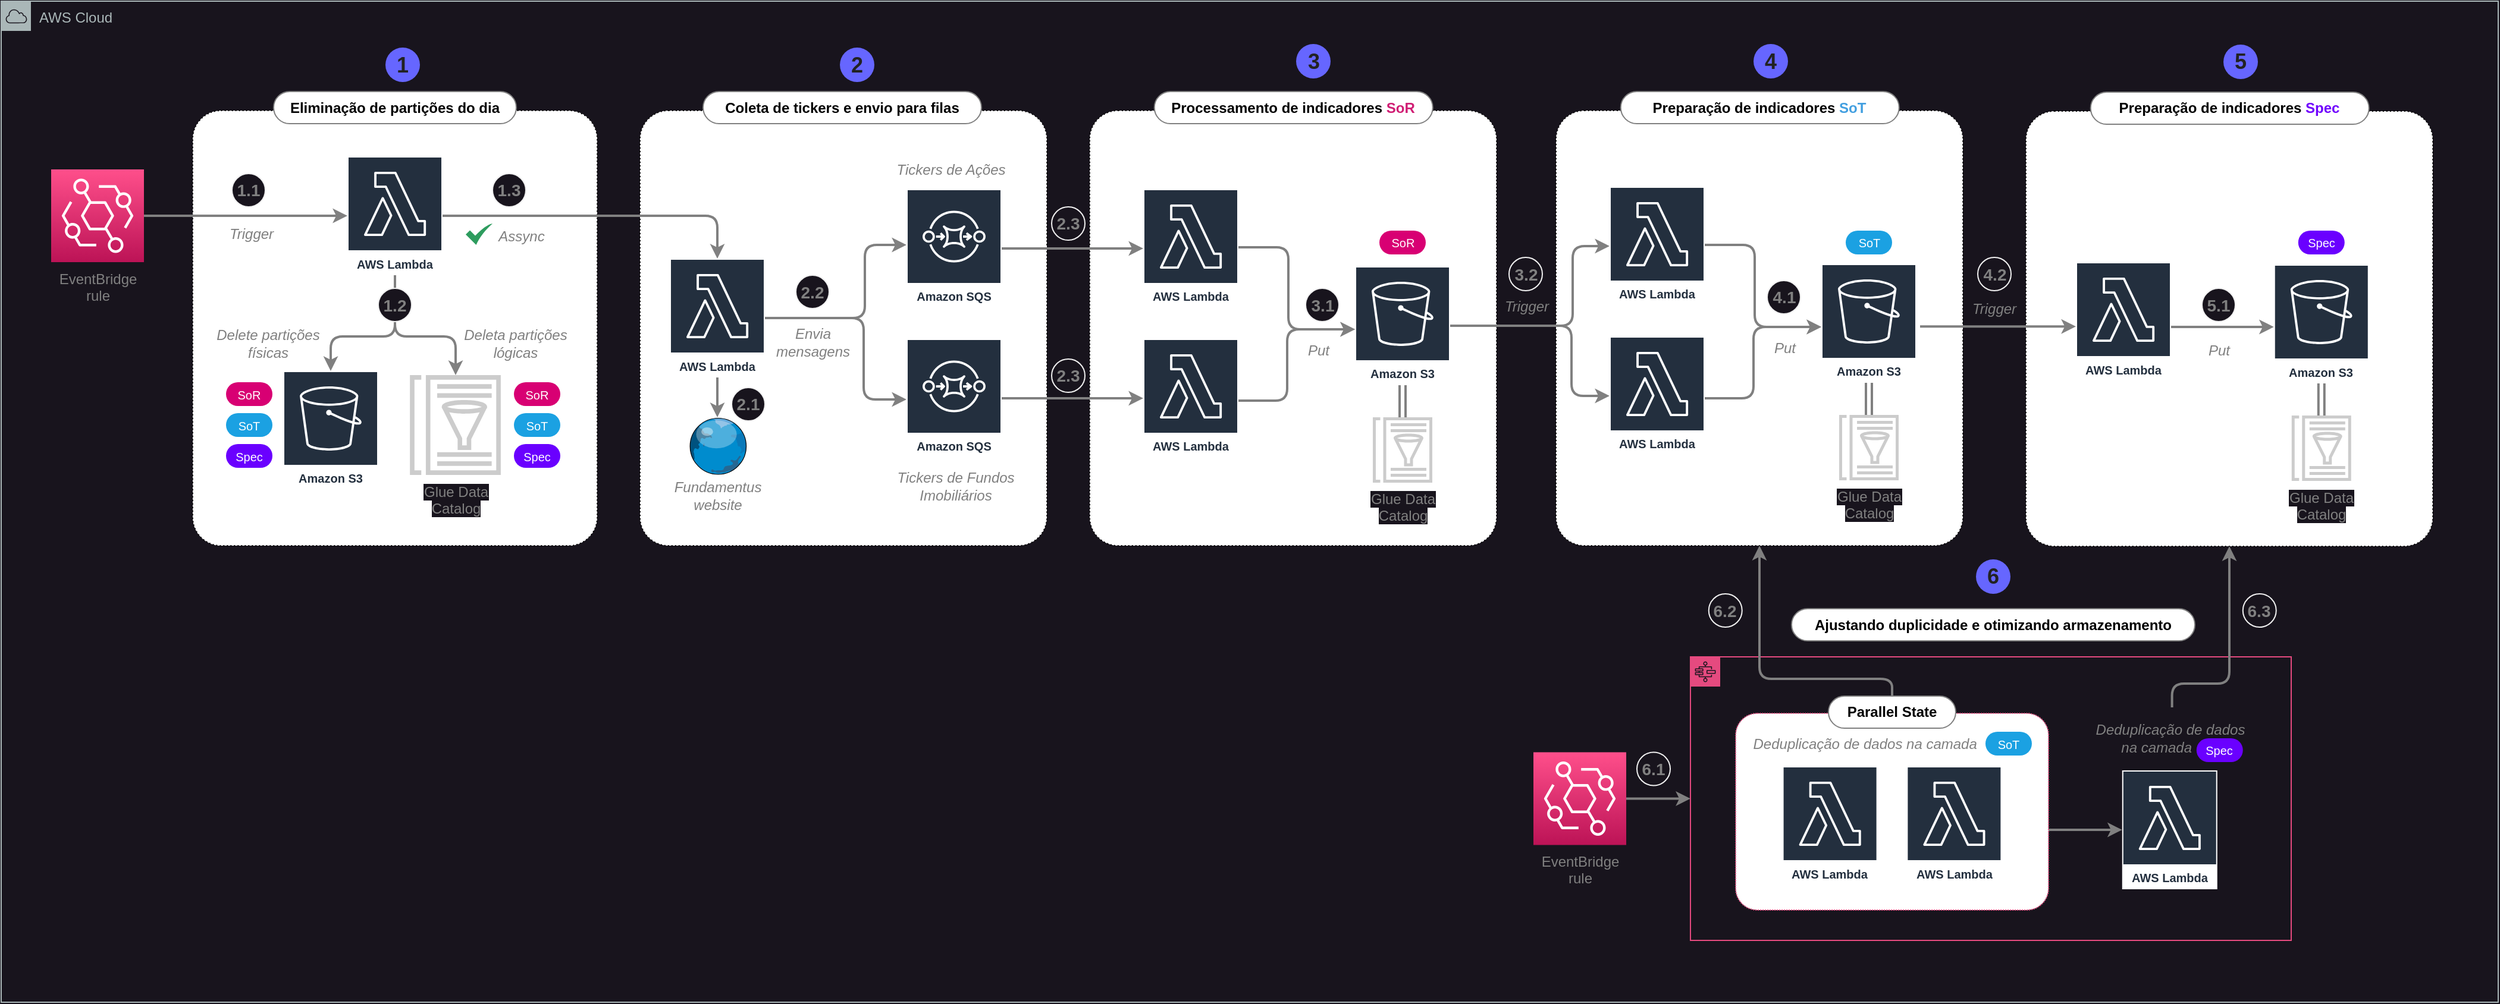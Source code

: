 <mxfile>
    <diagram name="pynvest-tools" id="QcfjFlC14eD7CDKg3b7T">
        <mxGraphModel dx="3480" dy="2131" grid="0" gridSize="10" guides="1" tooltips="1" connect="1" arrows="1" fold="1" page="0" pageScale="1" pageWidth="850" pageHeight="1100" background="#18141D" math="0" shadow="0">
            <root>
                <mxCell id="0"/>
                <mxCell id="1" parent="0"/>
                <mxCell id="39" value="AWS Cloud" style="sketch=0;outlineConnect=0;gradientColor=none;html=1;whiteSpace=wrap;fontSize=12;fontStyle=0;shape=mxgraph.aws4.group;grIcon=mxgraph.aws4.group_aws_cloud;strokeColor=#AAB7B8;fillColor=none;verticalAlign=top;align=left;spacingLeft=30;fontColor=#AAB7B8;dashed=0;" parent="1" vertex="1">
                    <mxGeometry x="-88" y="-93" width="2099" height="842" as="geometry"/>
                </mxCell>
                <mxCell id="135" value="" style="rounded=1;whiteSpace=wrap;html=1;arcSize=7;dashed=1;dashPattern=1 2;" parent="1" vertex="1">
                    <mxGeometry x="827" y="-1" width="342" height="366" as="geometry"/>
                </mxCell>
                <mxCell id="118" value="" style="rounded=1;whiteSpace=wrap;html=1;arcSize=7;dashed=1;dashPattern=1 2;" parent="1" vertex="1">
                    <mxGeometry x="449" y="-1" width="342" height="366" as="geometry"/>
                </mxCell>
                <mxCell id="107" value="" style="rounded=1;whiteSpace=wrap;html=1;arcSize=7;dashed=1;dashPattern=1 2;" parent="1" vertex="1">
                    <mxGeometry x="73" y="-1" width="340" height="366" as="geometry"/>
                </mxCell>
                <mxCell id="108" style="edgeStyle=orthogonalEdgeStyle;html=1;strokeColor=#808080;strokeWidth=2;" parent="1" source="7" target="47" edge="1">
                    <mxGeometry relative="1" as="geometry"/>
                </mxCell>
                <mxCell id="7" value="&lt;font color=&quot;#808080&quot;&gt;EventBridge&lt;br&gt;rule&lt;br&gt;&lt;/font&gt;" style="sketch=0;points=[[0,0,0],[0.25,0,0],[0.5,0,0],[0.75,0,0],[1,0,0],[0,1,0],[0.25,1,0],[0.5,1,0],[0.75,1,0],[1,1,0],[0,0.25,0],[0,0.5,0],[0,0.75,0],[1,0.25,0],[1,0.5,0],[1,0.75,0]];outlineConnect=0;fontColor=#232F3E;gradientColor=#FF4F8B;gradientDirection=north;fillColor=#BC1356;strokeColor=#ffffff;dashed=0;verticalLabelPosition=bottom;verticalAlign=top;align=center;html=1;fontSize=12;fontStyle=0;aspect=fixed;shape=mxgraph.aws4.resourceIcon;resIcon=mxgraph.aws4.eventbridge;" parent="1" vertex="1">
                    <mxGeometry x="-46" y="48.5" width="78" height="78" as="geometry"/>
                </mxCell>
                <mxCell id="37" value="&lt;font style=&quot;font-size: 12px;&quot;&gt;&lt;br&gt;&lt;/font&gt;" style="verticalLabelPosition=bottom;sketch=0;aspect=fixed;html=1;verticalAlign=top;strokeColor=none;align=center;outlineConnect=0;shape=mxgraph.citrix.globe;fontSize=18;fontColor=#808080;" parent="1" vertex="1">
                    <mxGeometry x="488.88" y="257" width="50.24" height="48" as="geometry"/>
                </mxCell>
                <mxCell id="52" style="edgeStyle=orthogonalEdgeStyle;html=1;strokeColor=#808080;strokeWidth=2;" parent="1" source="47" target="51" edge="1">
                    <mxGeometry relative="1" as="geometry">
                        <Array as="points">
                            <mxPoint x="243" y="189"/>
                            <mxPoint x="189" y="189"/>
                        </Array>
                    </mxGeometry>
                </mxCell>
                <mxCell id="55" style="edgeStyle=orthogonalEdgeStyle;html=1;strokeColor=#808080;strokeWidth=2;" parent="1" source="47" target="53" edge="1">
                    <mxGeometry relative="1" as="geometry">
                        <Array as="points">
                            <mxPoint x="243" y="189"/>
                            <mxPoint x="294" y="189"/>
                        </Array>
                    </mxGeometry>
                </mxCell>
                <mxCell id="119" style="edgeStyle=orthogonalEdgeStyle;html=1;strokeColor=#808080;strokeWidth=2;" parent="1" source="47" target="111" edge="1">
                    <mxGeometry relative="1" as="geometry">
                        <Array as="points">
                            <mxPoint x="514" y="87"/>
                        </Array>
                    </mxGeometry>
                </mxCell>
                <mxCell id="47" value="AWS Lambda" style="sketch=0;outlineConnect=0;fontColor=#232F3E;gradientColor=none;strokeColor=#ffffff;fillColor=#232F3E;dashed=0;verticalLabelPosition=middle;verticalAlign=bottom;align=center;html=1;whiteSpace=wrap;fontSize=10;fontStyle=1;spacing=3;shape=mxgraph.aws4.productIcon;prIcon=mxgraph.aws4.lambda;" parent="1" vertex="1">
                    <mxGeometry x="203" y="37.5" width="80" height="100" as="geometry"/>
                </mxCell>
                <mxCell id="51" value="Amazon S3" style="sketch=0;outlineConnect=0;fontColor=#232F3E;gradientColor=none;strokeColor=#ffffff;fillColor=#232F3E;dashed=0;verticalLabelPosition=middle;verticalAlign=bottom;align=center;html=1;whiteSpace=wrap;fontSize=10;fontStyle=1;spacing=3;shape=mxgraph.aws4.productIcon;prIcon=mxgraph.aws4.s3;" parent="1" vertex="1">
                    <mxGeometry x="149" y="218" width="80" height="100" as="geometry"/>
                </mxCell>
                <mxCell id="53" value="&lt;font style=&quot;background-color: rgb(24, 20, 29);&quot; color=&quot;#808080&quot;&gt;Glue Data&lt;br&gt;Catalog&lt;/font&gt;" style="sketch=0;outlineConnect=0;fontColor=#232F3E;gradientColor=none;fillColor=#CCCCCC;strokeColor=none;dashed=0;verticalLabelPosition=bottom;verticalAlign=top;align=center;html=1;fontSize=12;fontStyle=0;aspect=fixed;pointerEvents=1;shape=mxgraph.aws4.glue_data_catalog;" parent="1" vertex="1">
                    <mxGeometry x="255" y="221.5" width="77.54" height="84" as="geometry"/>
                </mxCell>
                <mxCell id="58" value="&lt;i&gt;Trigger&lt;/i&gt;" style="text;html=1;align=center;verticalAlign=middle;resizable=0;points=[];autosize=1;strokeColor=none;fillColor=none;fontColor=#808080;" parent="1" vertex="1">
                    <mxGeometry x="94" y="90" width="55" height="26" as="geometry"/>
                </mxCell>
                <mxCell id="64" value="&lt;i&gt;Delete partições&lt;br&gt;físicas&lt;br&gt;&lt;/i&gt;" style="text;html=1;align=center;verticalAlign=middle;resizable=0;points=[];autosize=1;strokeColor=none;fillColor=none;fontColor=#808080;" parent="1" vertex="1">
                    <mxGeometry x="83" y="174" width="105" height="41" as="geometry"/>
                </mxCell>
                <mxCell id="65" value="&lt;i&gt;Deleta partições&lt;br&gt;lógicas&lt;br&gt;&lt;/i&gt;" style="text;html=1;align=center;verticalAlign=middle;resizable=0;points=[];autosize=1;strokeColor=none;fillColor=none;fontColor=#808080;" parent="1" vertex="1">
                    <mxGeometry x="291" y="174" width="105" height="41" as="geometry"/>
                </mxCell>
                <mxCell id="76" value="SoR" style="rounded=1;whiteSpace=wrap;html=1;arcSize=50;fillColor=#d80073;fontColor=#ffffff;strokeColor=none;fontSize=10;" parent="1" vertex="1">
                    <mxGeometry x="101" y="227.5" width="39" height="20" as="geometry"/>
                </mxCell>
                <mxCell id="77" value="SoT" style="rounded=1;whiteSpace=wrap;html=1;arcSize=50;fillColor=#1ba1e2;fontColor=#ffffff;strokeColor=none;fontSize=10;" parent="1" vertex="1">
                    <mxGeometry x="101" y="253.5" width="39" height="20" as="geometry"/>
                </mxCell>
                <mxCell id="78" value="Spec" style="rounded=1;whiteSpace=wrap;html=1;arcSize=50;fillColor=#6a00ff;fontColor=#ffffff;strokeColor=none;fontSize=10;" parent="1" vertex="1">
                    <mxGeometry x="101" y="279.5" width="39" height="20" as="geometry"/>
                </mxCell>
                <mxCell id="104" value="SoR" style="rounded=1;whiteSpace=wrap;html=1;arcSize=50;fillColor=#d80073;fontColor=#ffffff;strokeColor=none;fontSize=10;" parent="1" vertex="1">
                    <mxGeometry x="343" y="227.5" width="39" height="20" as="geometry"/>
                </mxCell>
                <mxCell id="105" value="SoT" style="rounded=1;whiteSpace=wrap;html=1;arcSize=50;fillColor=#1ba1e2;fontColor=#ffffff;strokeColor=none;fontSize=10;" parent="1" vertex="1">
                    <mxGeometry x="343" y="253.5" width="39" height="20" as="geometry"/>
                </mxCell>
                <mxCell id="106" value="Spec" style="rounded=1;whiteSpace=wrap;html=1;arcSize=50;fillColor=#6a00ff;fontColor=#ffffff;strokeColor=none;fontSize=10;" parent="1" vertex="1">
                    <mxGeometry x="343" y="279.5" width="39" height="20" as="geometry"/>
                </mxCell>
                <mxCell id="109" style="edgeStyle=orthogonalEdgeStyle;html=1;strokeColor=#808080;strokeWidth=2;" parent="1" source="111" target="112" edge="1">
                    <mxGeometry relative="1" as="geometry">
                        <Array as="points">
                            <mxPoint x="638" y="174"/>
                            <mxPoint x="638" y="112"/>
                        </Array>
                    </mxGeometry>
                </mxCell>
                <mxCell id="110" style="edgeStyle=orthogonalEdgeStyle;html=1;strokeColor=#808080;strokeWidth=2;" parent="1" source="111" target="113" edge="1">
                    <mxGeometry relative="1" as="geometry">
                        <Array as="points">
                            <mxPoint x="637" y="174"/>
                            <mxPoint x="637" y="242"/>
                        </Array>
                    </mxGeometry>
                </mxCell>
                <mxCell id="140" style="edgeStyle=orthogonalEdgeStyle;html=1;strokeColor=#808080;strokeWidth=2;" parent="1" source="111" target="37" edge="1">
                    <mxGeometry relative="1" as="geometry"/>
                </mxCell>
                <mxCell id="111" value="AWS Lambda" style="sketch=0;outlineConnect=0;fontColor=#232F3E;gradientColor=none;strokeColor=#ffffff;fillColor=#232F3E;dashed=0;verticalLabelPosition=middle;verticalAlign=bottom;align=center;html=1;whiteSpace=wrap;fontSize=10;fontStyle=1;spacing=3;shape=mxgraph.aws4.productIcon;prIcon=mxgraph.aws4.lambda;" parent="1" vertex="1">
                    <mxGeometry x="474" y="123.5" width="80" height="100" as="geometry"/>
                </mxCell>
                <mxCell id="133" style="edgeStyle=orthogonalEdgeStyle;html=1;strokeColor=#808080;strokeWidth=2;" parent="1" source="112" target="126" edge="1">
                    <mxGeometry relative="1" as="geometry"/>
                </mxCell>
                <mxCell id="112" value="Amazon SQS" style="sketch=0;outlineConnect=0;fontColor=#232F3E;gradientColor=none;strokeColor=#ffffff;fillColor=#232F3E;dashed=0;verticalLabelPosition=middle;verticalAlign=bottom;align=center;html=1;whiteSpace=wrap;fontSize=10;fontStyle=1;spacing=3;shape=mxgraph.aws4.productIcon;prIcon=mxgraph.aws4.sqs;" parent="1" vertex="1">
                    <mxGeometry x="673" y="65" width="80" height="100" as="geometry"/>
                </mxCell>
                <mxCell id="134" style="edgeStyle=orthogonalEdgeStyle;html=1;strokeColor=#808080;strokeWidth=2;" parent="1" source="113" target="124" edge="1">
                    <mxGeometry relative="1" as="geometry"/>
                </mxCell>
                <mxCell id="113" value="Amazon SQS" style="sketch=0;outlineConnect=0;fontColor=#232F3E;gradientColor=none;strokeColor=#ffffff;fillColor=#232F3E;dashed=0;verticalLabelPosition=middle;verticalAlign=bottom;align=center;html=1;whiteSpace=wrap;fontSize=10;fontStyle=1;spacing=3;shape=mxgraph.aws4.productIcon;prIcon=mxgraph.aws4.sqs;" parent="1" vertex="1">
                    <mxGeometry x="673" y="191" width="80" height="100" as="geometry"/>
                </mxCell>
                <mxCell id="115" value="&lt;i&gt;Envia&lt;br&gt;mensagens&lt;br&gt;&lt;/i&gt;" style="text;html=1;align=center;verticalAlign=middle;resizable=0;points=[];autosize=1;strokeColor=none;fillColor=none;fontColor=#808080;" parent="1" vertex="1">
                    <mxGeometry x="554" y="173" width="80" height="41" as="geometry"/>
                </mxCell>
                <mxCell id="116" value="&lt;i&gt;Tickers de Fundos&lt;br&gt;Imobiliários&lt;br&gt;&lt;/i&gt;" style="text;html=1;align=center;verticalAlign=middle;resizable=0;points=[];autosize=1;strokeColor=none;fillColor=none;fontColor=#808080;" parent="1" vertex="1">
                    <mxGeometry x="655" y="294.5" width="117" height="41" as="geometry"/>
                </mxCell>
                <mxCell id="117" value="&lt;i&gt;Tickers de Ações&lt;br&gt;&lt;/i&gt;" style="text;html=1;align=center;verticalAlign=middle;resizable=0;points=[];autosize=1;strokeColor=none;fillColor=none;fontColor=#808080;" parent="1" vertex="1">
                    <mxGeometry x="655" y="36" width="109" height="26" as="geometry"/>
                </mxCell>
                <mxCell id="120" value="&lt;i&gt;Assync&lt;/i&gt;" style="text;html=1;align=center;verticalAlign=middle;resizable=0;points=[];autosize=1;strokeColor=none;fillColor=none;fontColor=#808080;" parent="1" vertex="1">
                    <mxGeometry x="320" y="92" width="57" height="26" as="geometry"/>
                </mxCell>
                <mxCell id="121" value="" style="sketch=0;html=1;aspect=fixed;strokeColor=none;shadow=0;align=center;verticalAlign=top;fillColor=#2D9C5E;shape=mxgraph.gcp2.check;dashed=1;dashPattern=1 2;" parent="1" vertex="1">
                    <mxGeometry x="302.5" y="94" width="22.5" height="18" as="geometry"/>
                </mxCell>
                <mxCell id="123" style="edgeStyle=orthogonalEdgeStyle;html=1;strokeColor=#808080;strokeWidth=2;" parent="1" source="124" target="128" edge="1">
                    <mxGeometry relative="1" as="geometry">
                        <Array as="points">
                            <mxPoint x="993" y="243"/>
                            <mxPoint x="993" y="183"/>
                        </Array>
                    </mxGeometry>
                </mxCell>
                <mxCell id="124" value="AWS Lambda" style="sketch=0;outlineConnect=0;fontColor=#232F3E;gradientColor=none;strokeColor=#ffffff;fillColor=#232F3E;dashed=0;verticalLabelPosition=middle;verticalAlign=bottom;align=center;html=1;whiteSpace=wrap;fontSize=10;fontStyle=1;spacing=3;shape=mxgraph.aws4.productIcon;prIcon=mxgraph.aws4.lambda;" parent="1" vertex="1">
                    <mxGeometry x="872" y="191" width="80" height="100" as="geometry"/>
                </mxCell>
                <mxCell id="125" style="edgeStyle=orthogonalEdgeStyle;html=1;strokeColor=#808080;strokeWidth=2;" parent="1" source="126" target="128" edge="1">
                    <mxGeometry relative="1" as="geometry">
                        <Array as="points">
                            <mxPoint x="994" y="114"/>
                            <mxPoint x="994" y="183"/>
                        </Array>
                    </mxGeometry>
                </mxCell>
                <mxCell id="126" value="AWS Lambda" style="sketch=0;outlineConnect=0;fontColor=#232F3E;gradientColor=none;strokeColor=#ffffff;fillColor=#232F3E;dashed=0;verticalLabelPosition=middle;verticalAlign=bottom;align=center;html=1;whiteSpace=wrap;fontSize=10;fontStyle=1;spacing=3;shape=mxgraph.aws4.productIcon;prIcon=mxgraph.aws4.lambda;" parent="1" vertex="1">
                    <mxGeometry x="872" y="65" width="80" height="100" as="geometry"/>
                </mxCell>
                <mxCell id="127" style="edgeStyle=orthogonalEdgeStyle;html=1;strokeColor=#808080;strokeWidth=2;fontSize=10;fontColor=#808080;shape=link;" parent="1" source="128" target="132" edge="1">
                    <mxGeometry relative="1" as="geometry"/>
                </mxCell>
                <mxCell id="128" value="Amazon S3" style="sketch=0;outlineConnect=0;fontColor=#232F3E;gradientColor=none;strokeColor=#ffffff;fillColor=#232F3E;dashed=0;verticalLabelPosition=middle;verticalAlign=bottom;align=center;html=1;whiteSpace=wrap;fontSize=10;fontStyle=1;spacing=3;shape=mxgraph.aws4.productIcon;prIcon=mxgraph.aws4.s3;" parent="1" vertex="1">
                    <mxGeometry x="1050" y="130" width="80" height="100" as="geometry"/>
                </mxCell>
                <mxCell id="130" value="&lt;i&gt;Put&lt;/i&gt;" style="text;html=1;align=center;verticalAlign=middle;resizable=0;points=[];autosize=1;strokeColor=none;fillColor=none;fontColor=#808080;" parent="1" vertex="1">
                    <mxGeometry x="1000.5" y="188" width="36" height="26" as="geometry"/>
                </mxCell>
                <mxCell id="131" value="SoR" style="rounded=1;whiteSpace=wrap;html=1;arcSize=50;fillColor=#d80073;fontColor=#ffffff;strokeColor=none;fontSize=10;" parent="1" vertex="1">
                    <mxGeometry x="1070.5" y="100" width="39" height="20" as="geometry"/>
                </mxCell>
                <mxCell id="132" value="&lt;font style=&quot;background-color: rgb(24, 20, 29);&quot; color=&quot;#808080&quot;&gt;Glue Data&lt;br&gt;Catalog&lt;/font&gt;" style="sketch=0;outlineConnect=0;fontColor=#232F3E;gradientColor=none;fillColor=#CCCCCC;strokeColor=none;dashed=0;verticalLabelPosition=bottom;verticalAlign=top;align=center;html=1;fontSize=12;fontStyle=0;aspect=fixed;pointerEvents=1;shape=mxgraph.aws4.glue_data_catalog;" parent="1" vertex="1">
                    <mxGeometry x="1064.61" y="257" width="50.77" height="55" as="geometry"/>
                </mxCell>
                <mxCell id="136" value="&lt;b&gt;Eliminação de partições do dia&lt;/b&gt;" style="rounded=1;whiteSpace=wrap;html=1;strokeColor=#808080;gradientColor=none;arcSize=50;" parent="1" vertex="1">
                    <mxGeometry x="141" y="-17" width="204" height="27" as="geometry"/>
                </mxCell>
                <mxCell id="137" value="&lt;b&gt;Coleta de tickers e envio para filas&lt;/b&gt;" style="rounded=1;whiteSpace=wrap;html=1;strokeColor=#808080;gradientColor=none;arcSize=50;" parent="1" vertex="1">
                    <mxGeometry x="502" y="-17" width="234" height="27" as="geometry"/>
                </mxCell>
                <mxCell id="138" value="&lt;b&gt;Processamento de indicadores &lt;font color=&quot;#d01e74&quot;&gt;SoR&lt;/font&gt;&lt;/b&gt;" style="rounded=1;whiteSpace=wrap;html=1;strokeColor=#808080;gradientColor=none;arcSize=50;" parent="1" vertex="1">
                    <mxGeometry x="881.38" y="-17" width="234" height="27" as="geometry"/>
                </mxCell>
                <mxCell id="139" value="&lt;i&gt;Fundamentus&lt;br&gt;website&lt;br&gt;&lt;/i&gt;" style="text;html=1;align=center;verticalAlign=middle;resizable=0;points=[];autosize=1;strokeColor=none;fillColor=none;fontColor=#808080;" parent="1" vertex="1">
                    <mxGeometry x="468.5" y="302" width="91" height="41" as="geometry"/>
                </mxCell>
                <mxCell id="177" value="&lt;b style=&quot;&quot;&gt;&lt;font style=&quot;font-size: 14px;&quot;&gt;1.1&lt;/font&gt;&lt;/b&gt;" style="ellipse;whiteSpace=wrap;html=1;aspect=fixed;fontColor=#808080;fillColor=#18141D;strokeColor=#F0F0F0;fontSize=12;" parent="1" vertex="1">
                    <mxGeometry x="106" y="52" width="28" height="28" as="geometry"/>
                </mxCell>
                <mxCell id="183" value="" style="rounded=1;whiteSpace=wrap;html=1;arcSize=7;dashed=1;dashPattern=1 2;" parent="1" vertex="1">
                    <mxGeometry x="1219" y="-1" width="342" height="366" as="geometry"/>
                </mxCell>
                <mxCell id="184" style="edgeStyle=orthogonalEdgeStyle;html=1;strokeColor=#808080;strokeWidth=2;" parent="1" source="185" target="189" edge="1">
                    <mxGeometry relative="1" as="geometry">
                        <Array as="points">
                            <mxPoint x="1385" y="241"/>
                            <mxPoint x="1385" y="181"/>
                        </Array>
                    </mxGeometry>
                </mxCell>
                <mxCell id="185" value="AWS Lambda" style="sketch=0;outlineConnect=0;fontColor=#232F3E;gradientColor=none;strokeColor=#ffffff;fillColor=#232F3E;dashed=0;verticalLabelPosition=middle;verticalAlign=bottom;align=center;html=1;whiteSpace=wrap;fontSize=10;fontStyle=1;spacing=3;shape=mxgraph.aws4.productIcon;prIcon=mxgraph.aws4.lambda;" parent="1" vertex="1">
                    <mxGeometry x="1264" y="189" width="80" height="100" as="geometry"/>
                </mxCell>
                <mxCell id="186" style="edgeStyle=orthogonalEdgeStyle;html=1;strokeColor=#808080;strokeWidth=2;" parent="1" source="187" target="189" edge="1">
                    <mxGeometry relative="1" as="geometry">
                        <Array as="points">
                            <mxPoint x="1386" y="112"/>
                            <mxPoint x="1386" y="181"/>
                        </Array>
                    </mxGeometry>
                </mxCell>
                <mxCell id="187" value="AWS Lambda" style="sketch=0;outlineConnect=0;fontColor=#232F3E;gradientColor=none;strokeColor=#ffffff;fillColor=#232F3E;dashed=0;verticalLabelPosition=middle;verticalAlign=bottom;align=center;html=1;whiteSpace=wrap;fontSize=10;fontStyle=1;spacing=3;shape=mxgraph.aws4.productIcon;prIcon=mxgraph.aws4.lambda;" parent="1" vertex="1">
                    <mxGeometry x="1264" y="63" width="80" height="100" as="geometry"/>
                </mxCell>
                <mxCell id="188" style="edgeStyle=orthogonalEdgeStyle;html=1;strokeColor=#808080;strokeWidth=2;fontSize=10;fontColor=#808080;shape=link;" parent="1" source="189" target="191" edge="1">
                    <mxGeometry relative="1" as="geometry"/>
                </mxCell>
                <mxCell id="189" value="Amazon S3" style="sketch=0;outlineConnect=0;fontColor=#232F3E;gradientColor=none;strokeColor=#ffffff;fillColor=#232F3E;dashed=0;verticalLabelPosition=middle;verticalAlign=bottom;align=center;html=1;whiteSpace=wrap;fontSize=10;fontStyle=1;spacing=3;shape=mxgraph.aws4.productIcon;prIcon=mxgraph.aws4.s3;" parent="1" vertex="1">
                    <mxGeometry x="1442" y="128" width="80" height="100" as="geometry"/>
                </mxCell>
                <mxCell id="190" value="&lt;i&gt;Put&lt;/i&gt;" style="text;html=1;align=center;verticalAlign=middle;resizable=0;points=[];autosize=1;strokeColor=none;fillColor=none;fontColor=#808080;" parent="1" vertex="1">
                    <mxGeometry x="1392.5" y="186" width="36" height="26" as="geometry"/>
                </mxCell>
                <mxCell id="191" value="&lt;font style=&quot;background-color: rgb(24, 20, 29);&quot; color=&quot;#808080&quot;&gt;Glue Data&lt;br&gt;Catalog&lt;/font&gt;" style="sketch=0;outlineConnect=0;fontColor=#232F3E;gradientColor=none;fillColor=#CCCCCC;strokeColor=none;dashed=0;verticalLabelPosition=bottom;verticalAlign=top;align=center;html=1;fontSize=12;fontStyle=0;aspect=fixed;pointerEvents=1;shape=mxgraph.aws4.glue_data_catalog;" parent="1" vertex="1">
                    <mxGeometry x="1456.61" y="255" width="50.77" height="55" as="geometry"/>
                </mxCell>
                <mxCell id="192" value="SoT" style="rounded=1;whiteSpace=wrap;html=1;arcSize=50;fillColor=#1ba1e2;fontColor=#ffffff;strokeColor=none;fontSize=10;" parent="1" vertex="1">
                    <mxGeometry x="1462.5" y="100" width="39" height="20" as="geometry"/>
                </mxCell>
                <mxCell id="195" value="&lt;b&gt;Preparação de indicadores &lt;font color=&quot;#429fe0&quot;&gt;SoT&lt;/font&gt;&lt;/b&gt;" style="rounded=1;whiteSpace=wrap;html=1;strokeColor=#808080;gradientColor=none;arcSize=50;" parent="1" vertex="1">
                    <mxGeometry x="1273.38" y="-17" width="234" height="27" as="geometry"/>
                </mxCell>
                <mxCell id="196" style="edgeStyle=orthogonalEdgeStyle;html=1;strokeColor=#808080;strokeWidth=2;fontColor=#d01e74;" parent="1" source="128" target="187" edge="1">
                    <mxGeometry relative="1" as="geometry">
                        <Array as="points">
                            <mxPoint x="1233" y="180"/>
                            <mxPoint x="1233" y="113"/>
                        </Array>
                    </mxGeometry>
                </mxCell>
                <mxCell id="197" style="edgeStyle=orthogonalEdgeStyle;html=1;strokeColor=#808080;strokeWidth=2;fontColor=#d01e74;" parent="1" source="128" target="185" edge="1">
                    <mxGeometry relative="1" as="geometry">
                        <Array as="points">
                            <mxPoint x="1232" y="180"/>
                            <mxPoint x="1232" y="239"/>
                        </Array>
                    </mxGeometry>
                </mxCell>
                <mxCell id="198" value="&lt;i&gt;Trigger&lt;/i&gt;" style="text;html=1;align=center;verticalAlign=middle;resizable=0;points=[];autosize=1;strokeColor=none;fillColor=none;fontColor=#808080;" parent="1" vertex="1">
                    <mxGeometry x="1166" y="150.5" width="55" height="26" as="geometry"/>
                </mxCell>
                <mxCell id="201" value="&lt;b&gt;&lt;font style=&quot;font-size: 18px;&quot;&gt;1&lt;/font&gt;&lt;/b&gt;" style="ellipse;whiteSpace=wrap;html=1;aspect=fixed;fontColor=#222222;fillColor=#6666FF;strokeColor=none;" parent="1" vertex="1">
                    <mxGeometry x="235" y="-54" width="29" height="29" as="geometry"/>
                </mxCell>
                <mxCell id="202" value="&lt;b&gt;&lt;font style=&quot;font-size: 18px;&quot;&gt;2&lt;/font&gt;&lt;/b&gt;" style="ellipse;whiteSpace=wrap;html=1;aspect=fixed;fontColor=#222222;fillColor=#6666FF;strokeColor=none;" parent="1" vertex="1">
                    <mxGeometry x="617" y="-54" width="29" height="29" as="geometry"/>
                </mxCell>
                <mxCell id="203" value="&lt;b&gt;&lt;font style=&quot;font-size: 18px;&quot;&gt;3&lt;/font&gt;&lt;/b&gt;" style="ellipse;whiteSpace=wrap;html=1;aspect=fixed;fontColor=#222222;fillColor=#6666FF;strokeColor=none;" parent="1" vertex="1">
                    <mxGeometry x="1000.5" y="-57" width="29" height="29" as="geometry"/>
                </mxCell>
                <mxCell id="204" value="&lt;b&gt;&lt;font style=&quot;font-size: 18px;&quot;&gt;4&lt;/font&gt;&lt;/b&gt;" style="ellipse;whiteSpace=wrap;html=1;aspect=fixed;fontColor=#222222;fillColor=#6666FF;strokeColor=none;" parent="1" vertex="1">
                    <mxGeometry x="1385" y="-57" width="29" height="29" as="geometry"/>
                </mxCell>
                <mxCell id="217" value="" style="rounded=1;whiteSpace=wrap;html=1;arcSize=7;dashed=1;dashPattern=1 2;" parent="1" vertex="1">
                    <mxGeometry x="1614" y="-0.5" width="342" height="366" as="geometry"/>
                </mxCell>
                <mxCell id="220" style="edgeStyle=orthogonalEdgeStyle;html=1;strokeColor=#808080;strokeWidth=2;" parent="1" source="222" target="224" edge="1">
                    <mxGeometry relative="1" as="geometry">
                        <Array as="points">
                            <mxPoint x="1760" y="181"/>
                            <mxPoint x="1760" y="181"/>
                        </Array>
                    </mxGeometry>
                </mxCell>
                <mxCell id="222" value="AWS Lambda" style="sketch=0;outlineConnect=0;fontColor=#232F3E;gradientColor=none;strokeColor=#ffffff;fillColor=#232F3E;dashed=0;verticalLabelPosition=middle;verticalAlign=bottom;align=center;html=1;whiteSpace=wrap;fontSize=10;fontStyle=1;spacing=3;shape=mxgraph.aws4.productIcon;prIcon=mxgraph.aws4.lambda;" parent="1" vertex="1">
                    <mxGeometry x="1656" y="126.5" width="80" height="100" as="geometry"/>
                </mxCell>
                <mxCell id="223" style="edgeStyle=orthogonalEdgeStyle;html=1;strokeColor=#808080;strokeWidth=2;fontSize=10;fontColor=#808080;shape=link;" parent="1" source="224" target="226" edge="1">
                    <mxGeometry relative="1" as="geometry"/>
                </mxCell>
                <mxCell id="224" value="Amazon S3" style="sketch=0;outlineConnect=0;fontColor=#232F3E;gradientColor=none;strokeColor=#ffffff;fillColor=#232F3E;dashed=0;verticalLabelPosition=middle;verticalAlign=bottom;align=center;html=1;whiteSpace=wrap;fontSize=10;fontStyle=1;spacing=3;shape=mxgraph.aws4.productIcon;prIcon=mxgraph.aws4.s3;" parent="1" vertex="1">
                    <mxGeometry x="1822.38" y="128.5" width="80" height="100" as="geometry"/>
                </mxCell>
                <mxCell id="225" value="&lt;i&gt;Put&lt;/i&gt;" style="text;html=1;align=center;verticalAlign=middle;resizable=0;points=[];autosize=1;strokeColor=none;fillColor=none;fontColor=#808080;" parent="1" vertex="1">
                    <mxGeometry x="1758" y="188" width="36" height="26" as="geometry"/>
                </mxCell>
                <mxCell id="226" value="&lt;font style=&quot;background-color: rgb(24, 20, 29);&quot; color=&quot;#808080&quot;&gt;Glue Data&lt;br&gt;Catalog&lt;/font&gt;" style="sketch=0;outlineConnect=0;fontColor=#232F3E;gradientColor=none;fillColor=#CCCCCC;strokeColor=none;dashed=0;verticalLabelPosition=bottom;verticalAlign=top;align=center;html=1;fontSize=12;fontStyle=0;aspect=fixed;pointerEvents=1;shape=mxgraph.aws4.glue_data_catalog;" parent="1" vertex="1">
                    <mxGeometry x="1836.99" y="255.5" width="50.77" height="55" as="geometry"/>
                </mxCell>
                <mxCell id="228" value="&lt;b&gt;Preparação de indicadores &lt;font color=&quot;#7000fd&quot;&gt;Spec&lt;/font&gt;&lt;/b&gt;" style="rounded=1;whiteSpace=wrap;html=1;strokeColor=#808080;gradientColor=none;arcSize=50;" parent="1" vertex="1">
                    <mxGeometry x="1668.38" y="-16.5" width="234" height="27" as="geometry"/>
                </mxCell>
                <mxCell id="229" style="edgeStyle=orthogonalEdgeStyle;html=1;strokeColor=#808080;strokeWidth=2;fontColor=#d01e74;" parent="1" target="222" edge="1">
                    <mxGeometry relative="1" as="geometry">
                        <mxPoint x="1525" y="180.567" as="sourcePoint"/>
                        <Array as="points">
                            <mxPoint x="1655" y="181"/>
                            <mxPoint x="1655" y="181"/>
                        </Array>
                    </mxGeometry>
                </mxCell>
                <mxCell id="231" value="&lt;i&gt;Trigger&lt;/i&gt;" style="text;html=1;align=center;verticalAlign=middle;resizable=0;points=[];autosize=1;strokeColor=none;fillColor=none;fontColor=#808080;" parent="1" vertex="1">
                    <mxGeometry x="1559" y="153" width="55" height="26" as="geometry"/>
                </mxCell>
                <mxCell id="233" value="&lt;b&gt;&lt;font style=&quot;font-size: 18px;&quot;&gt;5&lt;/font&gt;&lt;/b&gt;" style="ellipse;whiteSpace=wrap;html=1;aspect=fixed;fontColor=#222222;fillColor=#6666FF;strokeColor=none;" parent="1" vertex="1">
                    <mxGeometry x="1780" y="-56.5" width="29" height="29" as="geometry"/>
                </mxCell>
                <mxCell id="234" value="Spec" style="rounded=1;whiteSpace=wrap;html=1;arcSize=50;fillColor=#6a00ff;fontColor=#ffffff;strokeColor=none;fontSize=10;" parent="1" vertex="1">
                    <mxGeometry x="1842.88" y="100" width="39" height="20" as="geometry"/>
                </mxCell>
                <mxCell id="301" style="edgeStyle=orthogonalEdgeStyle;html=1;fontSize=10;fontColor=#D12566;strokeWidth=2;strokeColor=#808080;" edge="1" parent="1" source="236" target="290">
                    <mxGeometry relative="1" as="geometry"/>
                </mxCell>
                <mxCell id="236" value="&lt;font color=&quot;#808080&quot;&gt;EventBridge&lt;br&gt;rule&lt;br&gt;&lt;/font&gt;" style="sketch=0;points=[[0,0,0],[0.25,0,0],[0.5,0,0],[0.75,0,0],[1,0,0],[0,1,0],[0.25,1,0],[0.5,1,0],[0.75,1,0],[1,1,0],[0,0.25,0],[0,0.5,0],[0,0.75,0],[1,0.25,0],[1,0.5,0],[1,0.75,0]];outlineConnect=0;fontColor=#232F3E;gradientColor=#FF4F8B;gradientDirection=north;fillColor=#BC1356;strokeColor=#ffffff;dashed=0;verticalLabelPosition=bottom;verticalAlign=top;align=center;html=1;fontSize=12;fontStyle=0;aspect=fixed;shape=mxgraph.aws4.resourceIcon;resIcon=mxgraph.aws4.eventbridge;strokeWidth=2;" parent="1" vertex="1">
                    <mxGeometry x="1200" y="538.75" width="78" height="78" as="geometry"/>
                </mxCell>
                <mxCell id="248" value="&lt;b&gt;&lt;font style=&quot;font-size: 18px;&quot;&gt;6&lt;/font&gt;&lt;/b&gt;" style="ellipse;whiteSpace=wrap;html=1;aspect=fixed;fontColor=#222222;fillColor=#6666FF;strokeColor=none;" parent="1" vertex="1">
                    <mxGeometry x="1572" y="376.5" width="29" height="29" as="geometry"/>
                </mxCell>
                <mxCell id="250" value="&lt;b style=&quot;&quot;&gt;&lt;font style=&quot;font-size: 14px;&quot;&gt;1.2&lt;/font&gt;&lt;/b&gt;" style="ellipse;whiteSpace=wrap;html=1;aspect=fixed;fontColor=#808080;fillColor=#18141D;strokeColor=#F0F0F0;fontSize=12;" parent="1" vertex="1">
                    <mxGeometry x="229" y="148.5" width="28" height="28" as="geometry"/>
                </mxCell>
                <mxCell id="251" value="&lt;b style=&quot;&quot;&gt;&lt;font style=&quot;font-size: 14px;&quot;&gt;1.3&lt;/font&gt;&lt;/b&gt;" style="ellipse;whiteSpace=wrap;html=1;aspect=fixed;fontColor=#808080;fillColor=#18141D;strokeColor=#F0F0F0;fontSize=12;" parent="1" vertex="1">
                    <mxGeometry x="325" y="52" width="28" height="28" as="geometry"/>
                </mxCell>
                <mxCell id="253" value="&lt;b style=&quot;&quot;&gt;&lt;font style=&quot;font-size: 14px;&quot;&gt;2.1&lt;/font&gt;&lt;/b&gt;" style="ellipse;whiteSpace=wrap;html=1;aspect=fixed;fontColor=#808080;fillColor=#18141D;strokeColor=#F0F0F0;fontSize=12;" parent="1" vertex="1">
                    <mxGeometry x="526" y="232" width="28" height="28" as="geometry"/>
                </mxCell>
                <mxCell id="254" value="&lt;b style=&quot;&quot;&gt;&lt;font style=&quot;font-size: 14px;&quot;&gt;2.2&lt;/font&gt;&lt;/b&gt;" style="ellipse;whiteSpace=wrap;html=1;aspect=fixed;fontColor=#808080;fillColor=#18141D;strokeColor=#F0F0F0;fontSize=12;" parent="1" vertex="1">
                    <mxGeometry x="580" y="137.5" width="28" height="28" as="geometry"/>
                </mxCell>
                <mxCell id="255" value="&lt;b style=&quot;&quot;&gt;&lt;font style=&quot;font-size: 14px;&quot;&gt;2.3&lt;/font&gt;&lt;/b&gt;" style="ellipse;whiteSpace=wrap;html=1;aspect=fixed;fontColor=#808080;fillColor=#18141D;strokeColor=#F0F0F0;fontSize=12;" parent="1" vertex="1">
                    <mxGeometry x="795" y="80" width="28" height="28" as="geometry"/>
                </mxCell>
                <mxCell id="256" value="&lt;b style=&quot;&quot;&gt;&lt;font style=&quot;font-size: 14px;&quot;&gt;2.3&lt;/font&gt;&lt;/b&gt;" style="ellipse;whiteSpace=wrap;html=1;aspect=fixed;fontColor=#808080;fillColor=#18141D;strokeColor=#F0F0F0;fontSize=12;" parent="1" vertex="1">
                    <mxGeometry x="795" y="208" width="28" height="28" as="geometry"/>
                </mxCell>
                <mxCell id="257" value="&lt;b style=&quot;&quot;&gt;&lt;font style=&quot;font-size: 14px;&quot;&gt;3.1&lt;/font&gt;&lt;/b&gt;" style="ellipse;whiteSpace=wrap;html=1;aspect=fixed;fontColor=#808080;fillColor=#18141D;strokeColor=#F0F0F0;fontSize=12;" parent="1" vertex="1">
                    <mxGeometry x="1008.5" y="148.5" width="28" height="28" as="geometry"/>
                </mxCell>
                <mxCell id="258" value="&lt;b style=&quot;&quot;&gt;&lt;font style=&quot;font-size: 14px;&quot;&gt;3.2&lt;/font&gt;&lt;/b&gt;" style="ellipse;whiteSpace=wrap;html=1;aspect=fixed;fontColor=#808080;fillColor=#18141D;strokeColor=#F0F0F0;fontSize=12;" parent="1" vertex="1">
                    <mxGeometry x="1179.5" y="122.5" width="28" height="28" as="geometry"/>
                </mxCell>
                <mxCell id="259" value="&lt;b style=&quot;&quot;&gt;&lt;font style=&quot;font-size: 14px;&quot;&gt;4.1&lt;/font&gt;&lt;/b&gt;" style="ellipse;whiteSpace=wrap;html=1;aspect=fixed;fontColor=#808080;fillColor=#18141D;strokeColor=#F0F0F0;fontSize=12;" parent="1" vertex="1">
                    <mxGeometry x="1396.5" y="142" width="28" height="28" as="geometry"/>
                </mxCell>
                <mxCell id="260" value="&lt;b style=&quot;&quot;&gt;&lt;font style=&quot;font-size: 14px;&quot;&gt;4.2&lt;/font&gt;&lt;/b&gt;" style="ellipse;whiteSpace=wrap;html=1;aspect=fixed;fontColor=#808080;fillColor=#18141D;strokeColor=#F0F0F0;fontSize=12;" parent="1" vertex="1">
                    <mxGeometry x="1573.5" y="122.5" width="28" height="28" as="geometry"/>
                </mxCell>
                <mxCell id="261" value="&lt;b style=&quot;&quot;&gt;&lt;font style=&quot;font-size: 14px;&quot;&gt;5.1&lt;/font&gt;&lt;/b&gt;" style="ellipse;whiteSpace=wrap;html=1;aspect=fixed;fontColor=#808080;fillColor=#18141D;strokeColor=#F0F0F0;fontSize=12;" parent="1" vertex="1">
                    <mxGeometry x="1762" y="148.5" width="28" height="28" as="geometry"/>
                </mxCell>
                <mxCell id="265" value="&lt;b style=&quot;&quot;&gt;&lt;font style=&quot;font-size: 14px;&quot;&gt;6.1&lt;/font&gt;&lt;/b&gt;" style="ellipse;whiteSpace=wrap;html=1;aspect=fixed;fontColor=#808080;fillColor=#18141D;strokeColor=#F0F0F0;fontSize=12;" parent="1" vertex="1">
                    <mxGeometry x="1287" y="538.75" width="28" height="28" as="geometry"/>
                </mxCell>
                <mxCell id="245" value="&lt;b&gt;Ajustando duplicidade e otimizando armazenamento&lt;/b&gt;" style="rounded=1;whiteSpace=wrap;html=1;strokeColor=#808080;gradientColor=none;arcSize=50;" parent="1" vertex="1">
                    <mxGeometry x="1417" y="418" width="339" height="27" as="geometry"/>
                </mxCell>
                <mxCell id="290" value="" style="sketch=0;outlineConnect=0;gradientColor=none;html=1;whiteSpace=wrap;fontSize=12;fontStyle=0;shape=mxgraph.aws4.group;grIcon=mxgraph.aws4.group_aws_step_functions_workflow;strokeColor=#e54a7f;fillColor=none;verticalAlign=top;align=left;spacingLeft=30;fontColor=#E8E8E8;dashed=0;" vertex="1" parent="1">
                    <mxGeometry x="1331.99" y="458.5" width="505" height="238.5" as="geometry"/>
                </mxCell>
                <mxCell id="305" style="edgeStyle=orthogonalEdgeStyle;html=1;strokeColor=#808080;strokeWidth=2;fontSize=10;fontColor=#D12566;" edge="1" parent="1" source="291" target="294">
                    <mxGeometry relative="1" as="geometry">
                        <Array as="points">
                            <mxPoint x="1653" y="604"/>
                            <mxPoint x="1653" y="604"/>
                        </Array>
                    </mxGeometry>
                </mxCell>
                <mxCell id="291" value="" style="rounded=1;whiteSpace=wrap;html=1;strokeColor=#e54a7f;fontColor=#808080;dashed=1;dashPattern=1 1;arcSize=11;" vertex="1" parent="1">
                    <mxGeometry x="1369.99" y="506" width="263" height="165.5" as="geometry"/>
                </mxCell>
                <mxCell id="292" value="AWS Lambda" style="sketch=0;outlineConnect=0;fontColor=#232F3E;gradientColor=none;strokeColor=#ffffff;fillColor=#232F3E;dashed=0;verticalLabelPosition=middle;verticalAlign=bottom;align=center;html=1;whiteSpace=wrap;fontSize=10;fontStyle=1;spacing=3;shape=mxgraph.aws4.productIcon;prIcon=mxgraph.aws4.lambda;" vertex="1" parent="1">
                    <mxGeometry x="1409.3" y="550.5" width="80" height="100" as="geometry"/>
                </mxCell>
                <mxCell id="293" value="AWS Lambda" style="sketch=0;outlineConnect=0;fontColor=#232F3E;gradientColor=none;strokeColor=#ffffff;fillColor=#232F3E;dashed=0;verticalLabelPosition=middle;verticalAlign=bottom;align=center;html=1;whiteSpace=wrap;fontSize=10;fontStyle=1;spacing=3;shape=mxgraph.aws4.productIcon;prIcon=mxgraph.aws4.lambda;" vertex="1" parent="1">
                    <mxGeometry x="1513.68" y="550.5" width="80" height="100" as="geometry"/>
                </mxCell>
                <mxCell id="303" style="edgeStyle=orthogonalEdgeStyle;html=1;entryX=0.5;entryY=1;entryDx=0;entryDy=0;strokeColor=#808080;strokeWidth=2;fontSize=10;fontColor=#D12566;exitX=0.51;exitY=-0.121;exitDx=0;exitDy=0;exitPerimeter=0;" edge="1" parent="1" source="298" target="217">
                    <mxGeometry relative="1" as="geometry">
                        <Array as="points">
                            <mxPoint x="1737" y="481"/>
                            <mxPoint x="1785" y="481"/>
                        </Array>
                    </mxGeometry>
                </mxCell>
                <mxCell id="294" value="AWS Lambda" style="sketch=0;outlineConnect=0;fontColor=#232F3E;gradientColor=none;strokeColor=#ffffff;fillColor=#232F3E;dashed=0;verticalLabelPosition=middle;verticalAlign=bottom;align=center;html=1;whiteSpace=wrap;fontSize=10;fontStyle=1;spacing=3;shape=mxgraph.aws4.productIcon;prIcon=mxgraph.aws4.lambda;" vertex="1" parent="1">
                    <mxGeometry x="1694.87" y="554" width="80" height="100" as="geometry"/>
                </mxCell>
                <mxCell id="302" style="edgeStyle=orthogonalEdgeStyle;html=1;strokeColor=#808080;strokeWidth=2;fontSize=10;fontColor=#D12566;" edge="1" parent="1" source="295" target="183">
                    <mxGeometry relative="1" as="geometry">
                        <Array as="points">
                            <mxPoint x="1502" y="477"/>
                            <mxPoint x="1390" y="477"/>
                        </Array>
                    </mxGeometry>
                </mxCell>
                <mxCell id="295" value="&lt;b&gt;Parallel State&lt;/b&gt;" style="rounded=1;whiteSpace=wrap;html=1;strokeColor=#808080;gradientColor=none;arcSize=50;" vertex="1" parent="1">
                    <mxGeometry x="1447.99" y="491.5" width="107" height="27" as="geometry"/>
                </mxCell>
                <mxCell id="296" value="&lt;i&gt;Deduplicação de dados na camada&amp;nbsp; &amp;nbsp; &amp;nbsp; &amp;nbsp;&lt;br&gt;&lt;/i&gt;" style="text;html=1;align=center;verticalAlign=middle;resizable=0;points=[];autosize=1;strokeColor=none;fillColor=none;fontColor=#808080;" vertex="1" parent="1">
                    <mxGeometry x="1375.37" y="518.5" width="229" height="26" as="geometry"/>
                </mxCell>
                <mxCell id="297" value="SoT" style="rounded=1;whiteSpace=wrap;html=1;arcSize=50;fillColor=#1ba1e2;fontColor=#ffffff;strokeColor=none;fontSize=10;" vertex="1" parent="1">
                    <mxGeometry x="1579.98" y="521.5" width="39" height="20" as="geometry"/>
                </mxCell>
                <mxCell id="298" value="&lt;i&gt;Deduplicação de dados&lt;br&gt;na camada&amp;nbsp; &amp;nbsp; &amp;nbsp; &amp;nbsp;&lt;br&gt;&lt;/i&gt;" style="text;html=1;align=center;verticalAlign=middle;resizable=0;points=[];autosize=1;strokeColor=none;fillColor=none;fontColor=#808080;" vertex="1" parent="1">
                    <mxGeometry x="1663.87" y="506" width="143" height="41" as="geometry"/>
                </mxCell>
                <mxCell id="299" value="Spec" style="rounded=1;whiteSpace=wrap;html=1;arcSize=50;fillColor=#6a00ff;fontColor=#ffffff;strokeColor=none;fontSize=10;" vertex="1" parent="1">
                    <mxGeometry x="1757.37" y="527" width="39" height="20" as="geometry"/>
                </mxCell>
                <mxCell id="306" value="&lt;b style=&quot;&quot;&gt;&lt;font style=&quot;font-size: 14px;&quot;&gt;6.2&lt;/font&gt;&lt;/b&gt;" style="ellipse;whiteSpace=wrap;html=1;aspect=fixed;fontColor=#808080;fillColor=#18141D;strokeColor=#F0F0F0;fontSize=12;" vertex="1" parent="1">
                    <mxGeometry x="1347.37" y="405.5" width="28" height="28" as="geometry"/>
                </mxCell>
                <mxCell id="307" value="&lt;b style=&quot;&quot;&gt;&lt;font style=&quot;font-size: 14px;&quot;&gt;6.3&lt;/font&gt;&lt;/b&gt;" style="ellipse;whiteSpace=wrap;html=1;aspect=fixed;fontColor=#808080;fillColor=#18141D;strokeColor=#F0F0F0;fontSize=12;" vertex="1" parent="1">
                    <mxGeometry x="1796.37" y="405.5" width="28" height="28" as="geometry"/>
                </mxCell>
            </root>
        </mxGraphModel>
    </diagram>
</mxfile>